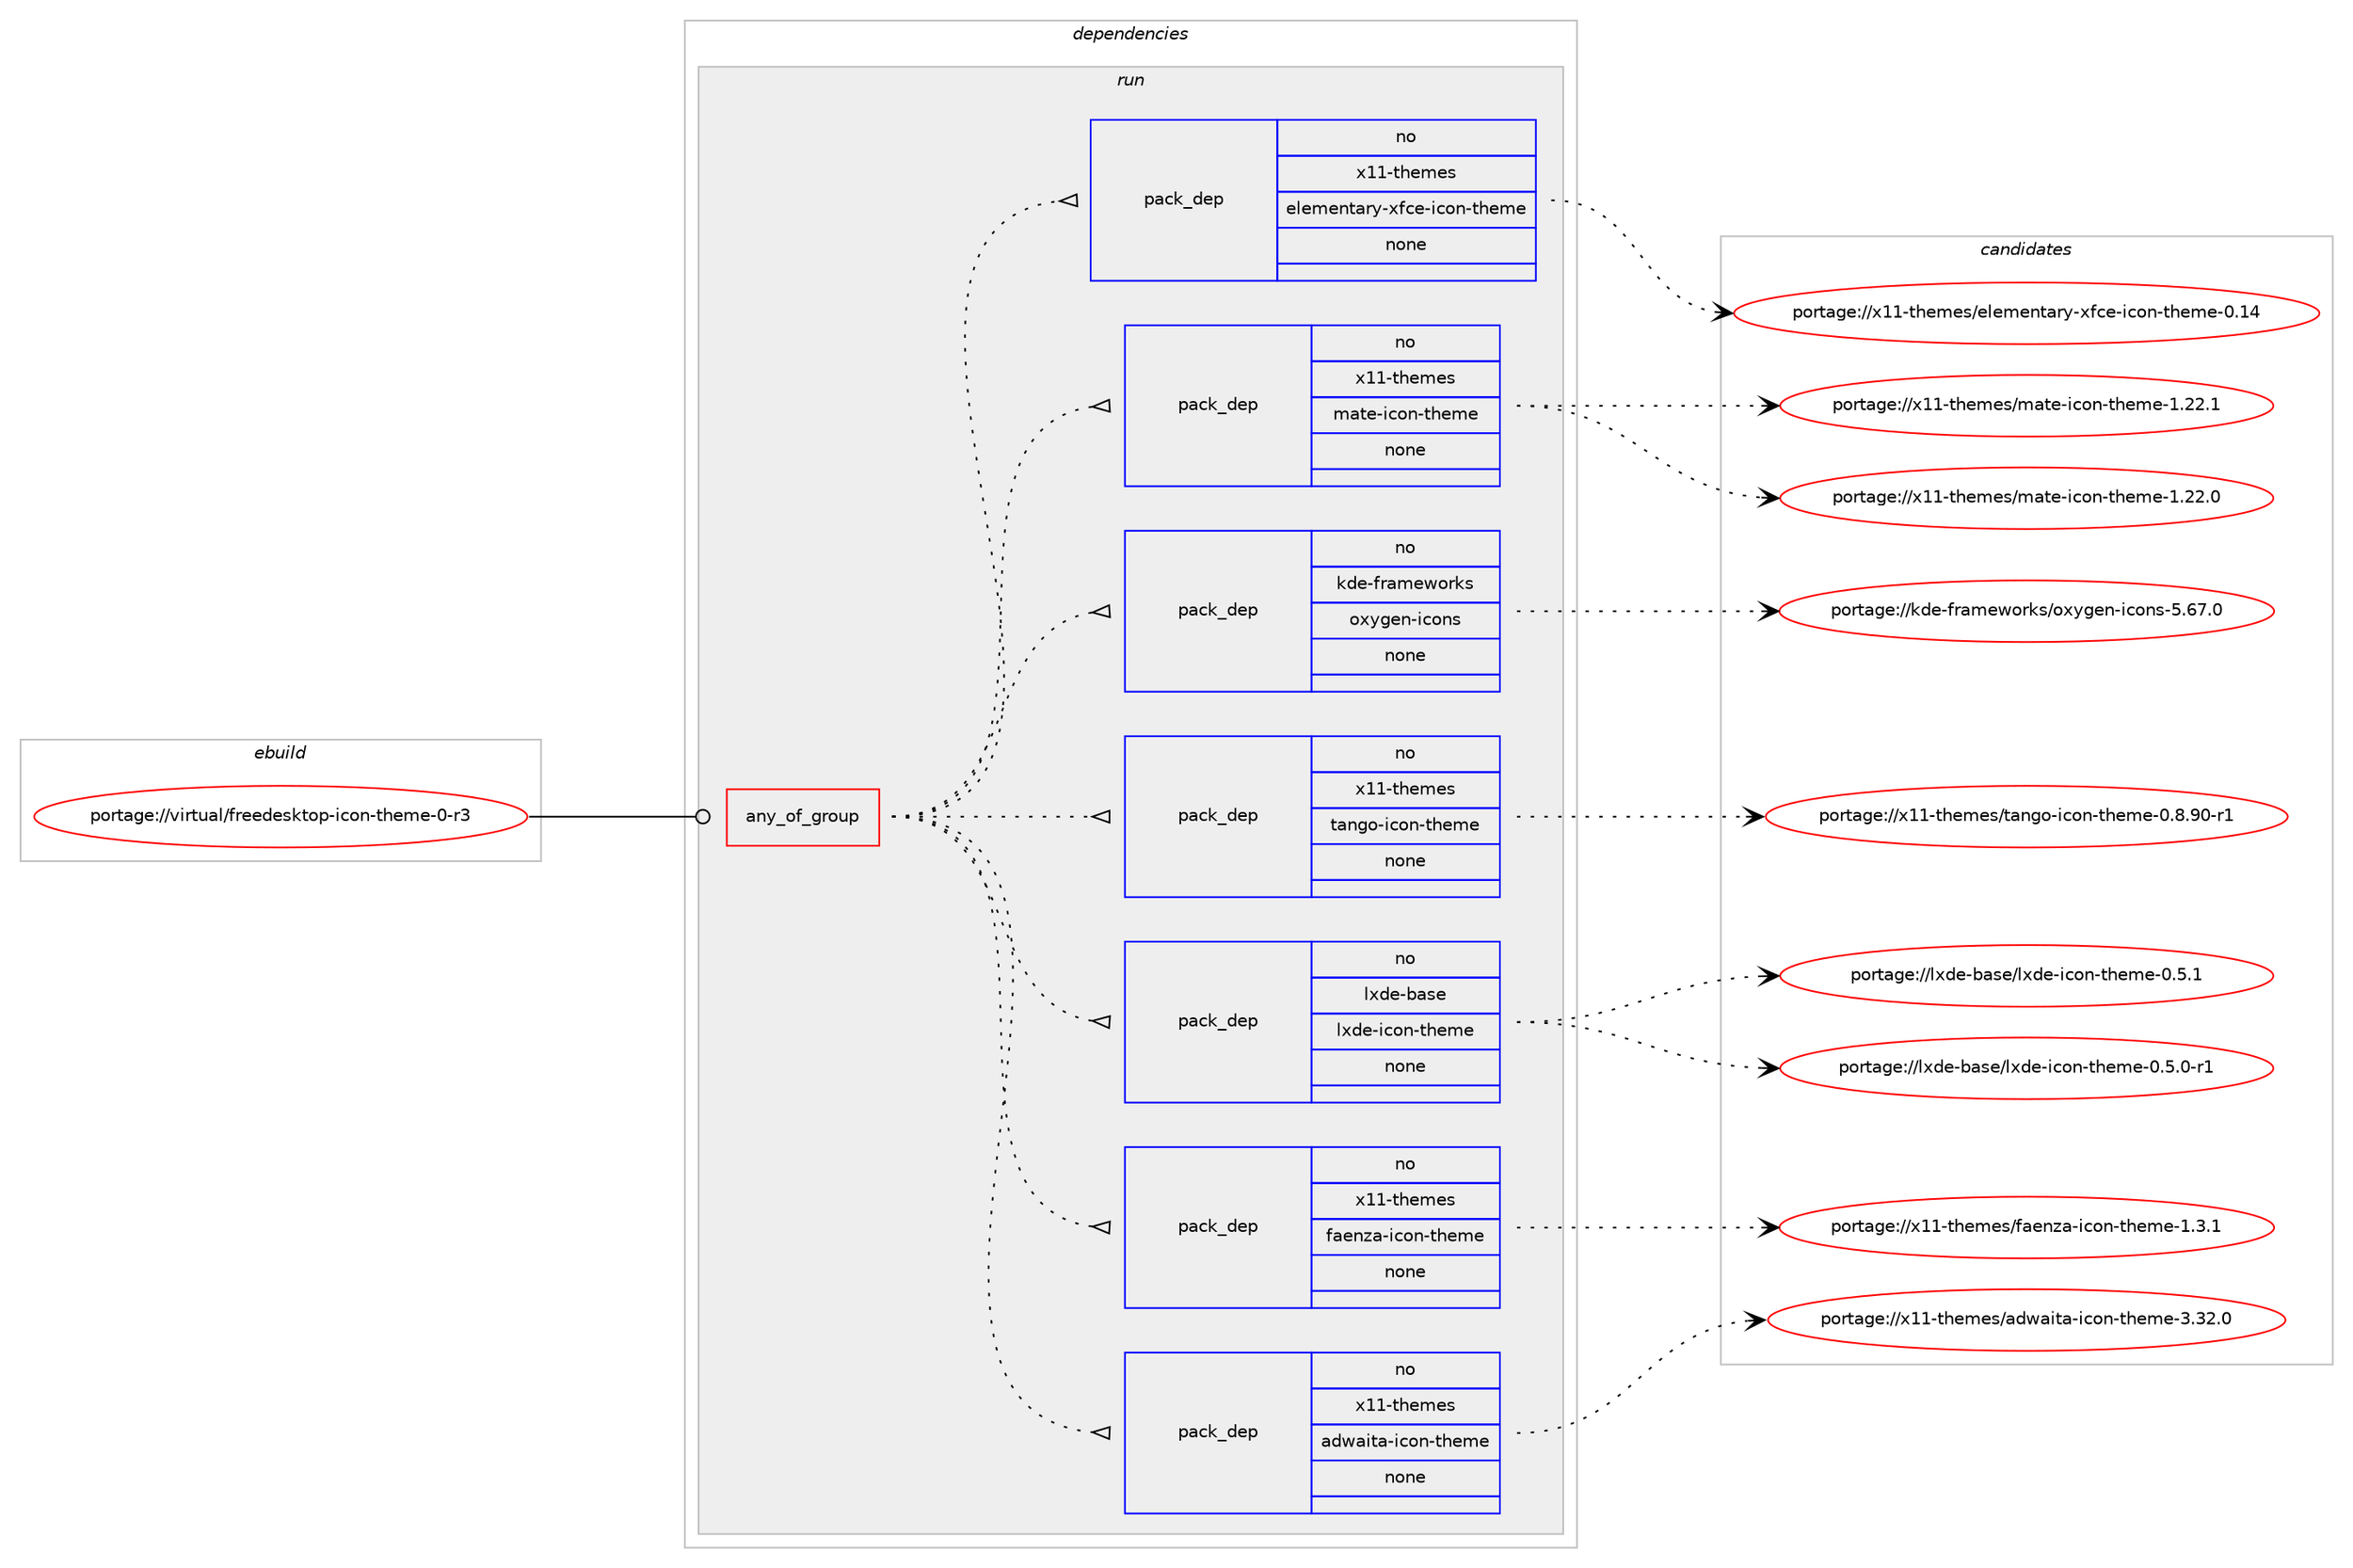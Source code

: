 digraph prolog {

# *************
# Graph options
# *************

newrank=true;
concentrate=true;
compound=true;
graph [rankdir=LR,fontname=Helvetica,fontsize=10,ranksep=1.5];#, ranksep=2.5, nodesep=0.2];
edge  [arrowhead=vee];
node  [fontname=Helvetica,fontsize=10];

# **********
# The ebuild
# **********

subgraph cluster_leftcol {
color=gray;
rank=same;
label=<<i>ebuild</i>>;
id [label="portage://virtual/freedesktop-icon-theme-0-r3", color=red, width=4, href="../virtual/freedesktop-icon-theme-0-r3.svg"];
}

# ****************
# The dependencies
# ****************

subgraph cluster_midcol {
color=gray;
label=<<i>dependencies</i>>;
subgraph cluster_compile {
fillcolor="#eeeeee";
style=filled;
label=<<i>compile</i>>;
}
subgraph cluster_compileandrun {
fillcolor="#eeeeee";
style=filled;
label=<<i>compile and run</i>>;
}
subgraph cluster_run {
fillcolor="#eeeeee";
style=filled;
label=<<i>run</i>>;
subgraph any611 {
dependency24485 [label=<<TABLE BORDER="0" CELLBORDER="1" CELLSPACING="0" CELLPADDING="4"><TR><TD CELLPADDING="10">any_of_group</TD></TR></TABLE>>, shape=none, color=red];subgraph pack19892 {
dependency24486 [label=<<TABLE BORDER="0" CELLBORDER="1" CELLSPACING="0" CELLPADDING="4" WIDTH="220"><TR><TD ROWSPAN="6" CELLPADDING="30">pack_dep</TD></TR><TR><TD WIDTH="110">no</TD></TR><TR><TD>x11-themes</TD></TR><TR><TD>adwaita-icon-theme</TD></TR><TR><TD>none</TD></TR><TR><TD></TD></TR></TABLE>>, shape=none, color=blue];
}
dependency24485:e -> dependency24486:w [weight=20,style="dotted",arrowhead="oinv"];
subgraph pack19893 {
dependency24487 [label=<<TABLE BORDER="0" CELLBORDER="1" CELLSPACING="0" CELLPADDING="4" WIDTH="220"><TR><TD ROWSPAN="6" CELLPADDING="30">pack_dep</TD></TR><TR><TD WIDTH="110">no</TD></TR><TR><TD>x11-themes</TD></TR><TR><TD>faenza-icon-theme</TD></TR><TR><TD>none</TD></TR><TR><TD></TD></TR></TABLE>>, shape=none, color=blue];
}
dependency24485:e -> dependency24487:w [weight=20,style="dotted",arrowhead="oinv"];
subgraph pack19894 {
dependency24488 [label=<<TABLE BORDER="0" CELLBORDER="1" CELLSPACING="0" CELLPADDING="4" WIDTH="220"><TR><TD ROWSPAN="6" CELLPADDING="30">pack_dep</TD></TR><TR><TD WIDTH="110">no</TD></TR><TR><TD>lxde-base</TD></TR><TR><TD>lxde-icon-theme</TD></TR><TR><TD>none</TD></TR><TR><TD></TD></TR></TABLE>>, shape=none, color=blue];
}
dependency24485:e -> dependency24488:w [weight=20,style="dotted",arrowhead="oinv"];
subgraph pack19895 {
dependency24489 [label=<<TABLE BORDER="0" CELLBORDER="1" CELLSPACING="0" CELLPADDING="4" WIDTH="220"><TR><TD ROWSPAN="6" CELLPADDING="30">pack_dep</TD></TR><TR><TD WIDTH="110">no</TD></TR><TR><TD>x11-themes</TD></TR><TR><TD>tango-icon-theme</TD></TR><TR><TD>none</TD></TR><TR><TD></TD></TR></TABLE>>, shape=none, color=blue];
}
dependency24485:e -> dependency24489:w [weight=20,style="dotted",arrowhead="oinv"];
subgraph pack19896 {
dependency24490 [label=<<TABLE BORDER="0" CELLBORDER="1" CELLSPACING="0" CELLPADDING="4" WIDTH="220"><TR><TD ROWSPAN="6" CELLPADDING="30">pack_dep</TD></TR><TR><TD WIDTH="110">no</TD></TR><TR><TD>kde-frameworks</TD></TR><TR><TD>oxygen-icons</TD></TR><TR><TD>none</TD></TR><TR><TD></TD></TR></TABLE>>, shape=none, color=blue];
}
dependency24485:e -> dependency24490:w [weight=20,style="dotted",arrowhead="oinv"];
subgraph pack19897 {
dependency24491 [label=<<TABLE BORDER="0" CELLBORDER="1" CELLSPACING="0" CELLPADDING="4" WIDTH="220"><TR><TD ROWSPAN="6" CELLPADDING="30">pack_dep</TD></TR><TR><TD WIDTH="110">no</TD></TR><TR><TD>x11-themes</TD></TR><TR><TD>mate-icon-theme</TD></TR><TR><TD>none</TD></TR><TR><TD></TD></TR></TABLE>>, shape=none, color=blue];
}
dependency24485:e -> dependency24491:w [weight=20,style="dotted",arrowhead="oinv"];
subgraph pack19898 {
dependency24492 [label=<<TABLE BORDER="0" CELLBORDER="1" CELLSPACING="0" CELLPADDING="4" WIDTH="220"><TR><TD ROWSPAN="6" CELLPADDING="30">pack_dep</TD></TR><TR><TD WIDTH="110">no</TD></TR><TR><TD>x11-themes</TD></TR><TR><TD>elementary-xfce-icon-theme</TD></TR><TR><TD>none</TD></TR><TR><TD></TD></TR></TABLE>>, shape=none, color=blue];
}
dependency24485:e -> dependency24492:w [weight=20,style="dotted",arrowhead="oinv"];
}
id:e -> dependency24485:w [weight=20,style="solid",arrowhead="odot"];
}
}

# **************
# The candidates
# **************

subgraph cluster_choices {
rank=same;
color=gray;
label=<<i>candidates</i>>;

subgraph choice19892 {
color=black;
nodesep=1;
choice1204949451161041011091011154797100119971051169745105991111104511610410110910145514651504648 [label="portage://x11-themes/adwaita-icon-theme-3.32.0", color=red, width=4,href="../x11-themes/adwaita-icon-theme-3.32.0.svg"];
dependency24486:e -> choice1204949451161041011091011154797100119971051169745105991111104511610410110910145514651504648:w [style=dotted,weight="100"];
}
subgraph choice19893 {
color=black;
nodesep=1;
choice120494945116104101109101115471029710111012297451059911111045116104101109101454946514649 [label="portage://x11-themes/faenza-icon-theme-1.3.1", color=red, width=4,href="../x11-themes/faenza-icon-theme-1.3.1.svg"];
dependency24487:e -> choice120494945116104101109101115471029710111012297451059911111045116104101109101454946514649:w [style=dotted,weight="100"];
}
subgraph choice19894 {
color=black;
nodesep=1;
choice10812010010145989711510147108120100101451059911111045116104101109101454846534649 [label="portage://lxde-base/lxde-icon-theme-0.5.1", color=red, width=4,href="../lxde-base/lxde-icon-theme-0.5.1.svg"];
choice108120100101459897115101471081201001014510599111110451161041011091014548465346484511449 [label="portage://lxde-base/lxde-icon-theme-0.5.0-r1", color=red, width=4,href="../lxde-base/lxde-icon-theme-0.5.0-r1.svg"];
dependency24488:e -> choice10812010010145989711510147108120100101451059911111045116104101109101454846534649:w [style=dotted,weight="100"];
dependency24488:e -> choice108120100101459897115101471081201001014510599111110451161041011091014548465346484511449:w [style=dotted,weight="100"];
}
subgraph choice19895 {
color=black;
nodesep=1;
choice1204949451161041011091011154711697110103111451059911111045116104101109101454846564657484511449 [label="portage://x11-themes/tango-icon-theme-0.8.90-r1", color=red, width=4,href="../x11-themes/tango-icon-theme-0.8.90-r1.svg"];
dependency24489:e -> choice1204949451161041011091011154711697110103111451059911111045116104101109101454846564657484511449:w [style=dotted,weight="100"];
}
subgraph choice19896 {
color=black;
nodesep=1;
choice107100101451021149710910111911111410711547111120121103101110451059911111011545534654554648 [label="portage://kde-frameworks/oxygen-icons-5.67.0", color=red, width=4,href="../kde-frameworks/oxygen-icons-5.67.0.svg"];
dependency24490:e -> choice107100101451021149710910111911111410711547111120121103101110451059911111011545534654554648:w [style=dotted,weight="100"];
}
subgraph choice19897 {
color=black;
nodesep=1;
choice120494945116104101109101115471099711610145105991111104511610410110910145494650504649 [label="portage://x11-themes/mate-icon-theme-1.22.1", color=red, width=4,href="../x11-themes/mate-icon-theme-1.22.1.svg"];
choice120494945116104101109101115471099711610145105991111104511610410110910145494650504648 [label="portage://x11-themes/mate-icon-theme-1.22.0", color=red, width=4,href="../x11-themes/mate-icon-theme-1.22.0.svg"];
dependency24491:e -> choice120494945116104101109101115471099711610145105991111104511610410110910145494650504649:w [style=dotted,weight="100"];
dependency24491:e -> choice120494945116104101109101115471099711610145105991111104511610410110910145494650504648:w [style=dotted,weight="100"];
}
subgraph choice19898 {
color=black;
nodesep=1;
choice120494945116104101109101115471011081011091011101169711412145120102991014510599111110451161041011091014548464952 [label="portage://x11-themes/elementary-xfce-icon-theme-0.14", color=red, width=4,href="../x11-themes/elementary-xfce-icon-theme-0.14.svg"];
dependency24492:e -> choice120494945116104101109101115471011081011091011101169711412145120102991014510599111110451161041011091014548464952:w [style=dotted,weight="100"];
}
}

}
